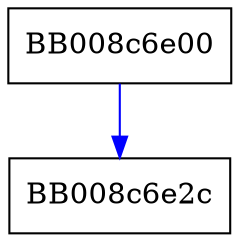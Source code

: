 digraph __wmemset_avx2_unaligned_rtm {
  node [shape="box"];
  graph [splines=ortho];
  BB008c6e00 -> BB008c6e2c [color="blue"];
}
